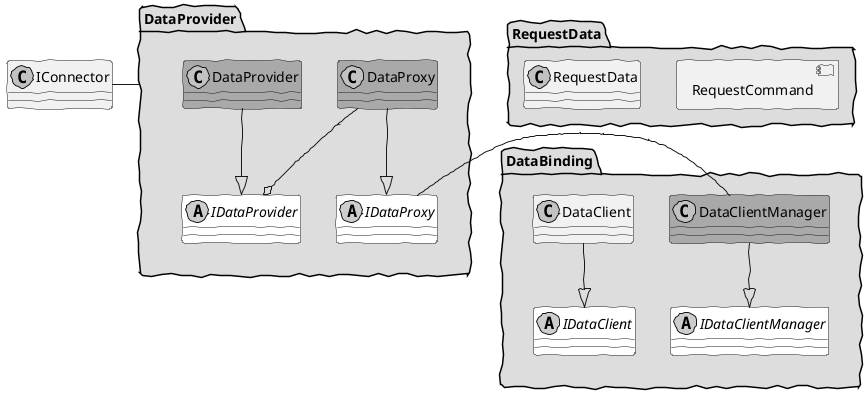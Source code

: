 @startuml
!pragma horizontalLineBetweenDifferentPackageAllowed
allow_mixing

skinparam handwritten true
skinparam monochrome true

'class RequestData
'class IConnector
DataProvider -left- IConnector

package "RequestData" #DDDDDD {
  component RequestCommand
  class RequestData
}


package "DataProvider" #DDDDDD {
  together {
    class DataProxy         #darkgray
    class DataProvider      #darkgray
  }

  together {
    abstract class IDataProxy         #white
    abstract class IDataProvider      #white
  }

  DataProvider --|> IDataProvider
  DataProxy    --|> IDataProxy
  DataProxy    -right--o IDataProvider
}


package "DataBinding" #DDDDDD {
  together {
    class DataClientManager   #darkgray
/'    class DataClient        #darkgray
  }
'/

  together {
    abstract class IDataClientManager #white
    abstract class IDataClient        #white
  }
  'IDataClientManager - DataClient

  DataClientManager --|> IDataClientManager
  DataClient        --|> IDataClient
}

DataClientManager -right- IDataProxy
@enduml
